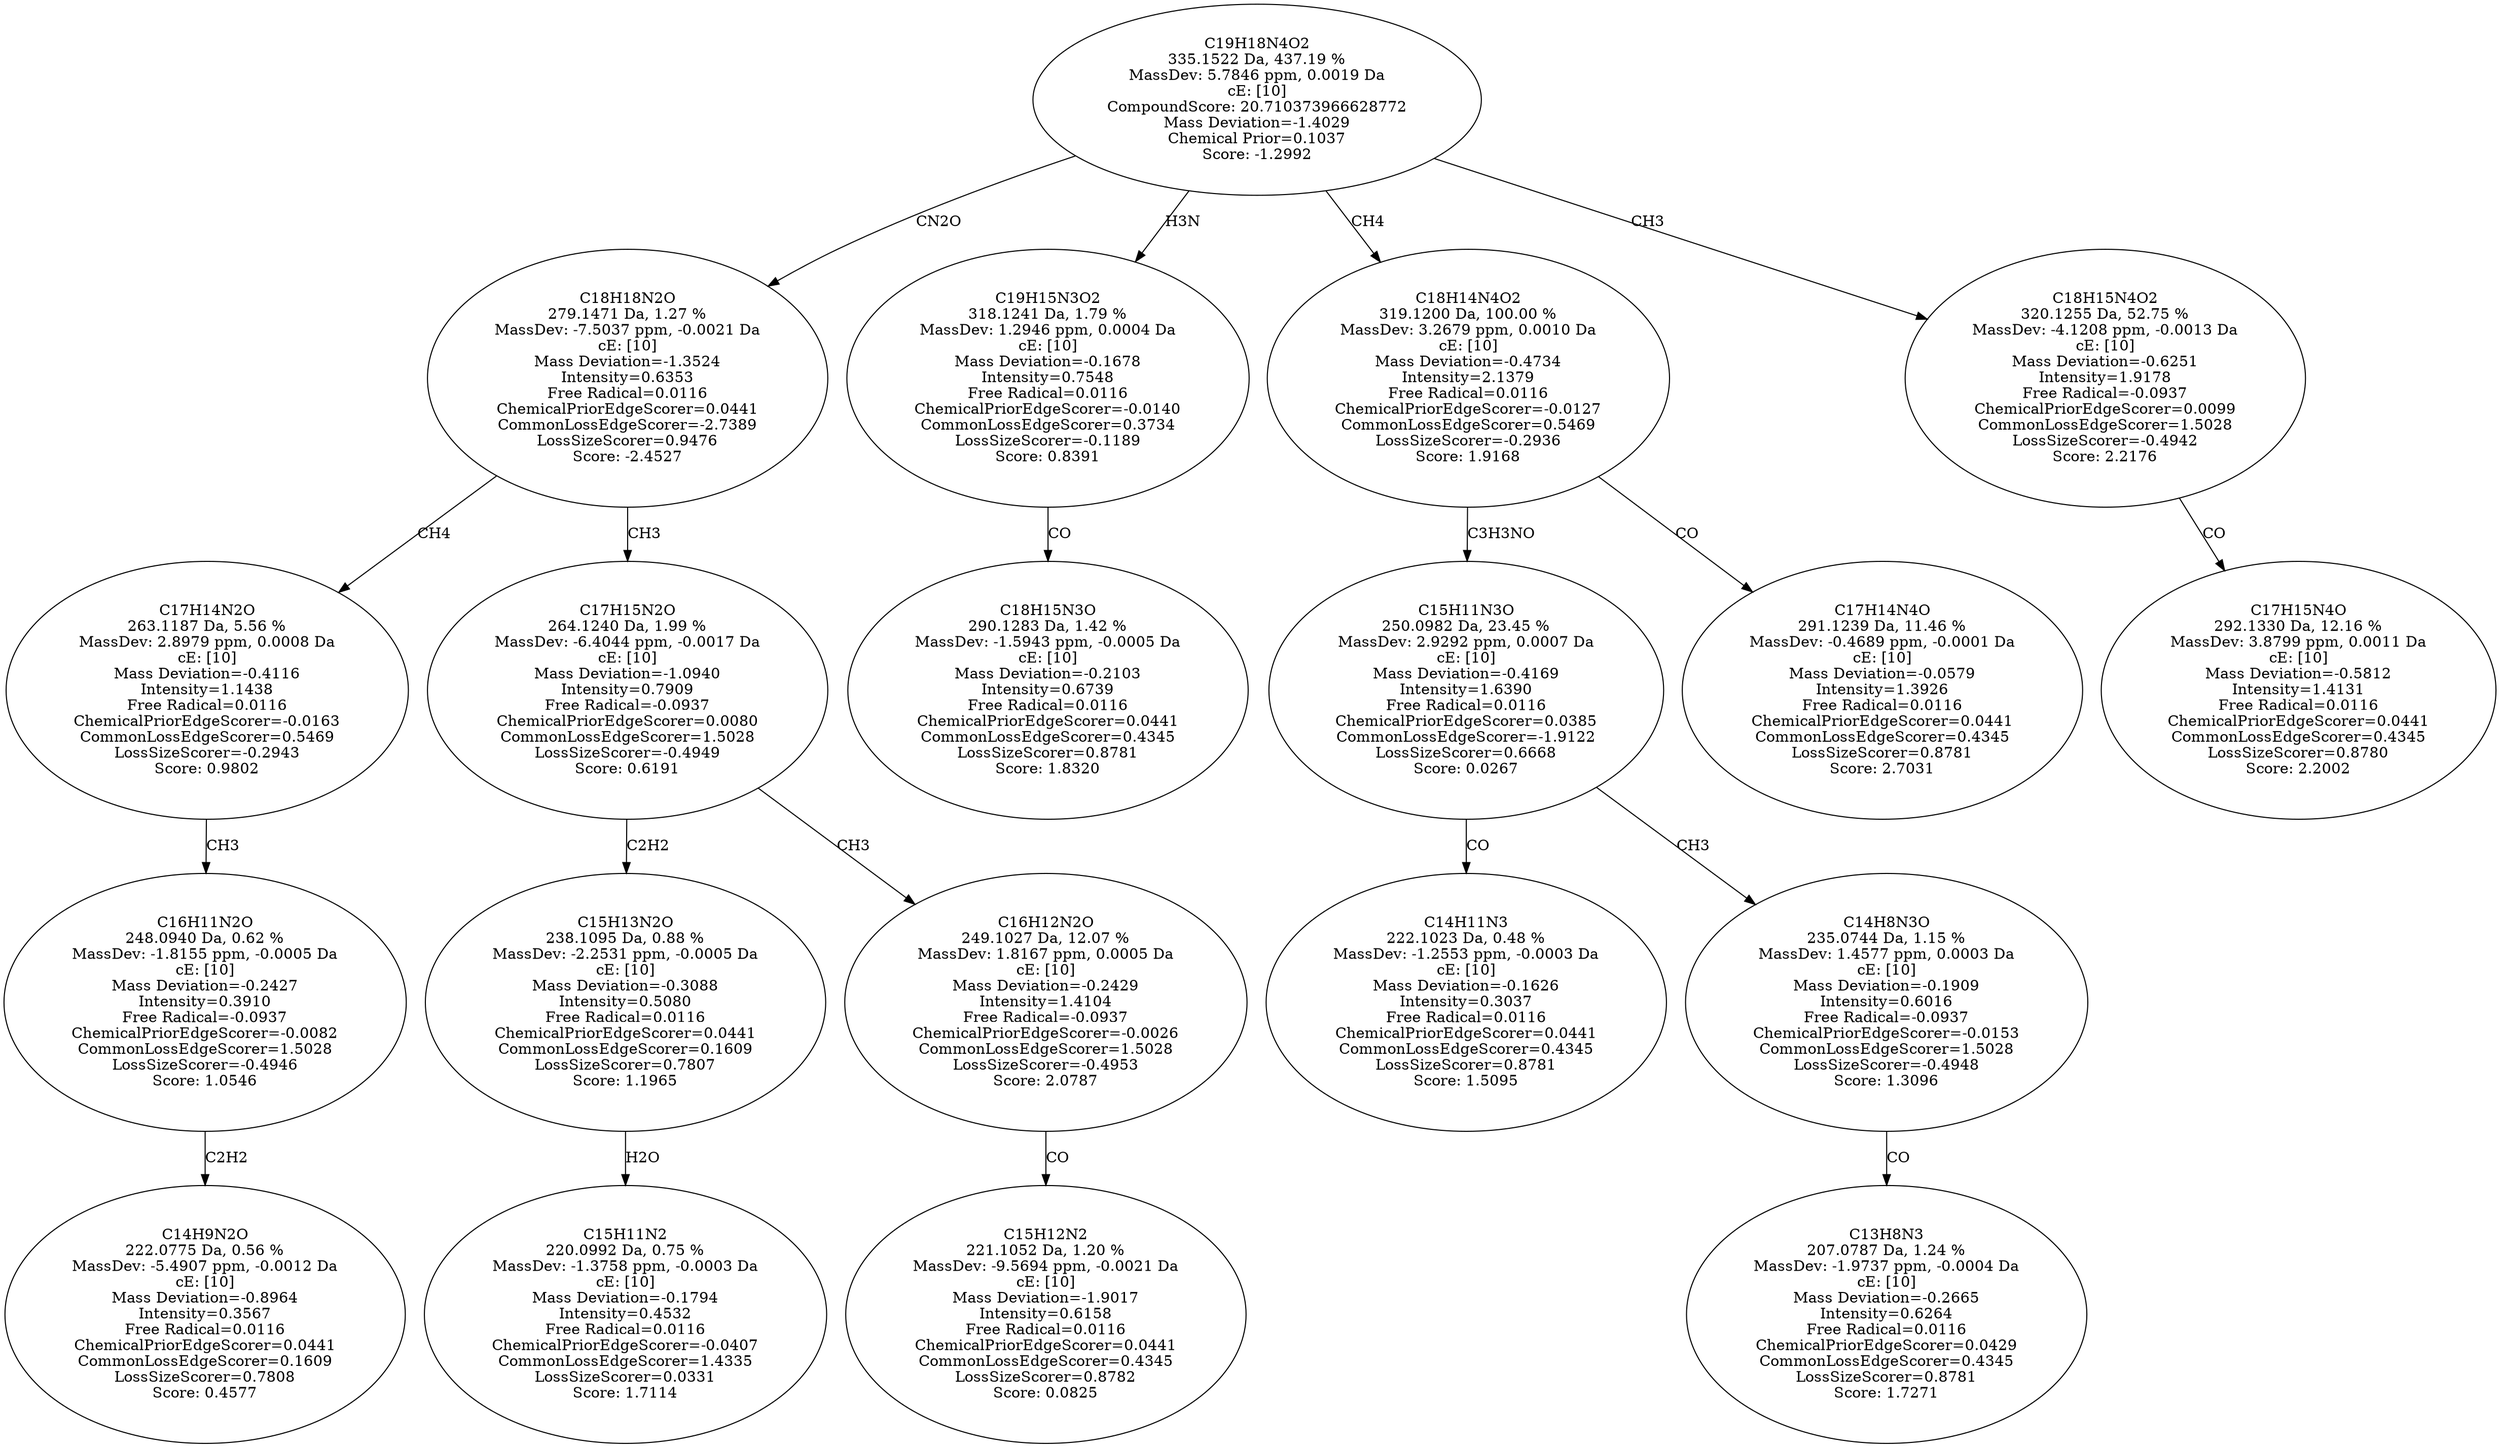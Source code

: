 strict digraph {
v1 [label="C14H9N2O\n222.0775 Da, 0.56 %\nMassDev: -5.4907 ppm, -0.0012 Da\ncE: [10]\nMass Deviation=-0.8964\nIntensity=0.3567\nFree Radical=0.0116\nChemicalPriorEdgeScorer=0.0441\nCommonLossEdgeScorer=0.1609\nLossSizeScorer=0.7808\nScore: 0.4577"];
v2 [label="C16H11N2O\n248.0940 Da, 0.62 %\nMassDev: -1.8155 ppm, -0.0005 Da\ncE: [10]\nMass Deviation=-0.2427\nIntensity=0.3910\nFree Radical=-0.0937\nChemicalPriorEdgeScorer=-0.0082\nCommonLossEdgeScorer=1.5028\nLossSizeScorer=-0.4946\nScore: 1.0546"];
v3 [label="C17H14N2O\n263.1187 Da, 5.56 %\nMassDev: 2.8979 ppm, 0.0008 Da\ncE: [10]\nMass Deviation=-0.4116\nIntensity=1.1438\nFree Radical=0.0116\nChemicalPriorEdgeScorer=-0.0163\nCommonLossEdgeScorer=0.5469\nLossSizeScorer=-0.2943\nScore: 0.9802"];
v4 [label="C15H11N2\n220.0992 Da, 0.75 %\nMassDev: -1.3758 ppm, -0.0003 Da\ncE: [10]\nMass Deviation=-0.1794\nIntensity=0.4532\nFree Radical=0.0116\nChemicalPriorEdgeScorer=-0.0407\nCommonLossEdgeScorer=1.4335\nLossSizeScorer=0.0331\nScore: 1.7114"];
v5 [label="C15H13N2O\n238.1095 Da, 0.88 %\nMassDev: -2.2531 ppm, -0.0005 Da\ncE: [10]\nMass Deviation=-0.3088\nIntensity=0.5080\nFree Radical=0.0116\nChemicalPriorEdgeScorer=0.0441\nCommonLossEdgeScorer=0.1609\nLossSizeScorer=0.7807\nScore: 1.1965"];
v6 [label="C15H12N2\n221.1052 Da, 1.20 %\nMassDev: -9.5694 ppm, -0.0021 Da\ncE: [10]\nMass Deviation=-1.9017\nIntensity=0.6158\nFree Radical=0.0116\nChemicalPriorEdgeScorer=0.0441\nCommonLossEdgeScorer=0.4345\nLossSizeScorer=0.8782\nScore: 0.0825"];
v7 [label="C16H12N2O\n249.1027 Da, 12.07 %\nMassDev: 1.8167 ppm, 0.0005 Da\ncE: [10]\nMass Deviation=-0.2429\nIntensity=1.4104\nFree Radical=-0.0937\nChemicalPriorEdgeScorer=-0.0026\nCommonLossEdgeScorer=1.5028\nLossSizeScorer=-0.4953\nScore: 2.0787"];
v8 [label="C17H15N2O\n264.1240 Da, 1.99 %\nMassDev: -6.4044 ppm, -0.0017 Da\ncE: [10]\nMass Deviation=-1.0940\nIntensity=0.7909\nFree Radical=-0.0937\nChemicalPriorEdgeScorer=0.0080\nCommonLossEdgeScorer=1.5028\nLossSizeScorer=-0.4949\nScore: 0.6191"];
v9 [label="C18H18N2O\n279.1471 Da, 1.27 %\nMassDev: -7.5037 ppm, -0.0021 Da\ncE: [10]\nMass Deviation=-1.3524\nIntensity=0.6353\nFree Radical=0.0116\nChemicalPriorEdgeScorer=0.0441\nCommonLossEdgeScorer=-2.7389\nLossSizeScorer=0.9476\nScore: -2.4527"];
v10 [label="C18H15N3O\n290.1283 Da, 1.42 %\nMassDev: -1.5943 ppm, -0.0005 Da\ncE: [10]\nMass Deviation=-0.2103\nIntensity=0.6739\nFree Radical=0.0116\nChemicalPriorEdgeScorer=0.0441\nCommonLossEdgeScorer=0.4345\nLossSizeScorer=0.8781\nScore: 1.8320"];
v11 [label="C19H15N3O2\n318.1241 Da, 1.79 %\nMassDev: 1.2946 ppm, 0.0004 Da\ncE: [10]\nMass Deviation=-0.1678\nIntensity=0.7548\nFree Radical=0.0116\nChemicalPriorEdgeScorer=-0.0140\nCommonLossEdgeScorer=0.3734\nLossSizeScorer=-0.1189\nScore: 0.8391"];
v12 [label="C14H11N3\n222.1023 Da, 0.48 %\nMassDev: -1.2553 ppm, -0.0003 Da\ncE: [10]\nMass Deviation=-0.1626\nIntensity=0.3037\nFree Radical=0.0116\nChemicalPriorEdgeScorer=0.0441\nCommonLossEdgeScorer=0.4345\nLossSizeScorer=0.8781\nScore: 1.5095"];
v13 [label="C13H8N3\n207.0787 Da, 1.24 %\nMassDev: -1.9737 ppm, -0.0004 Da\ncE: [10]\nMass Deviation=-0.2665\nIntensity=0.6264\nFree Radical=0.0116\nChemicalPriorEdgeScorer=0.0429\nCommonLossEdgeScorer=0.4345\nLossSizeScorer=0.8781\nScore: 1.7271"];
v14 [label="C14H8N3O\n235.0744 Da, 1.15 %\nMassDev: 1.4577 ppm, 0.0003 Da\ncE: [10]\nMass Deviation=-0.1909\nIntensity=0.6016\nFree Radical=-0.0937\nChemicalPriorEdgeScorer=-0.0153\nCommonLossEdgeScorer=1.5028\nLossSizeScorer=-0.4948\nScore: 1.3096"];
v15 [label="C15H11N3O\n250.0982 Da, 23.45 %\nMassDev: 2.9292 ppm, 0.0007 Da\ncE: [10]\nMass Deviation=-0.4169\nIntensity=1.6390\nFree Radical=0.0116\nChemicalPriorEdgeScorer=0.0385\nCommonLossEdgeScorer=-1.9122\nLossSizeScorer=0.6668\nScore: 0.0267"];
v16 [label="C17H14N4O\n291.1239 Da, 11.46 %\nMassDev: -0.4689 ppm, -0.0001 Da\ncE: [10]\nMass Deviation=-0.0579\nIntensity=1.3926\nFree Radical=0.0116\nChemicalPriorEdgeScorer=0.0441\nCommonLossEdgeScorer=0.4345\nLossSizeScorer=0.8781\nScore: 2.7031"];
v17 [label="C18H14N4O2\n319.1200 Da, 100.00 %\nMassDev: 3.2679 ppm, 0.0010 Da\ncE: [10]\nMass Deviation=-0.4734\nIntensity=2.1379\nFree Radical=0.0116\nChemicalPriorEdgeScorer=-0.0127\nCommonLossEdgeScorer=0.5469\nLossSizeScorer=-0.2936\nScore: 1.9168"];
v18 [label="C17H15N4O\n292.1330 Da, 12.16 %\nMassDev: 3.8799 ppm, 0.0011 Da\ncE: [10]\nMass Deviation=-0.5812\nIntensity=1.4131\nFree Radical=0.0116\nChemicalPriorEdgeScorer=0.0441\nCommonLossEdgeScorer=0.4345\nLossSizeScorer=0.8780\nScore: 2.2002"];
v19 [label="C18H15N4O2\n320.1255 Da, 52.75 %\nMassDev: -4.1208 ppm, -0.0013 Da\ncE: [10]\nMass Deviation=-0.6251\nIntensity=1.9178\nFree Radical=-0.0937\nChemicalPriorEdgeScorer=0.0099\nCommonLossEdgeScorer=1.5028\nLossSizeScorer=-0.4942\nScore: 2.2176"];
v20 [label="C19H18N4O2\n335.1522 Da, 437.19 %\nMassDev: 5.7846 ppm, 0.0019 Da\ncE: [10]\nCompoundScore: 20.710373966628772\nMass Deviation=-1.4029\nChemical Prior=0.1037\nScore: -1.2992"];
v2 -> v1 [label="C2H2"];
v3 -> v2 [label="CH3"];
v9 -> v3 [label="CH4"];
v5 -> v4 [label="H2O"];
v8 -> v5 [label="C2H2"];
v7 -> v6 [label="CO"];
v8 -> v7 [label="CH3"];
v9 -> v8 [label="CH3"];
v20 -> v9 [label="CN2O"];
v11 -> v10 [label="CO"];
v20 -> v11 [label="H3N"];
v15 -> v12 [label="CO"];
v14 -> v13 [label="CO"];
v15 -> v14 [label="CH3"];
v17 -> v15 [label="C3H3NO"];
v17 -> v16 [label="CO"];
v20 -> v17 [label="CH4"];
v19 -> v18 [label="CO"];
v20 -> v19 [label="CH3"];
}
